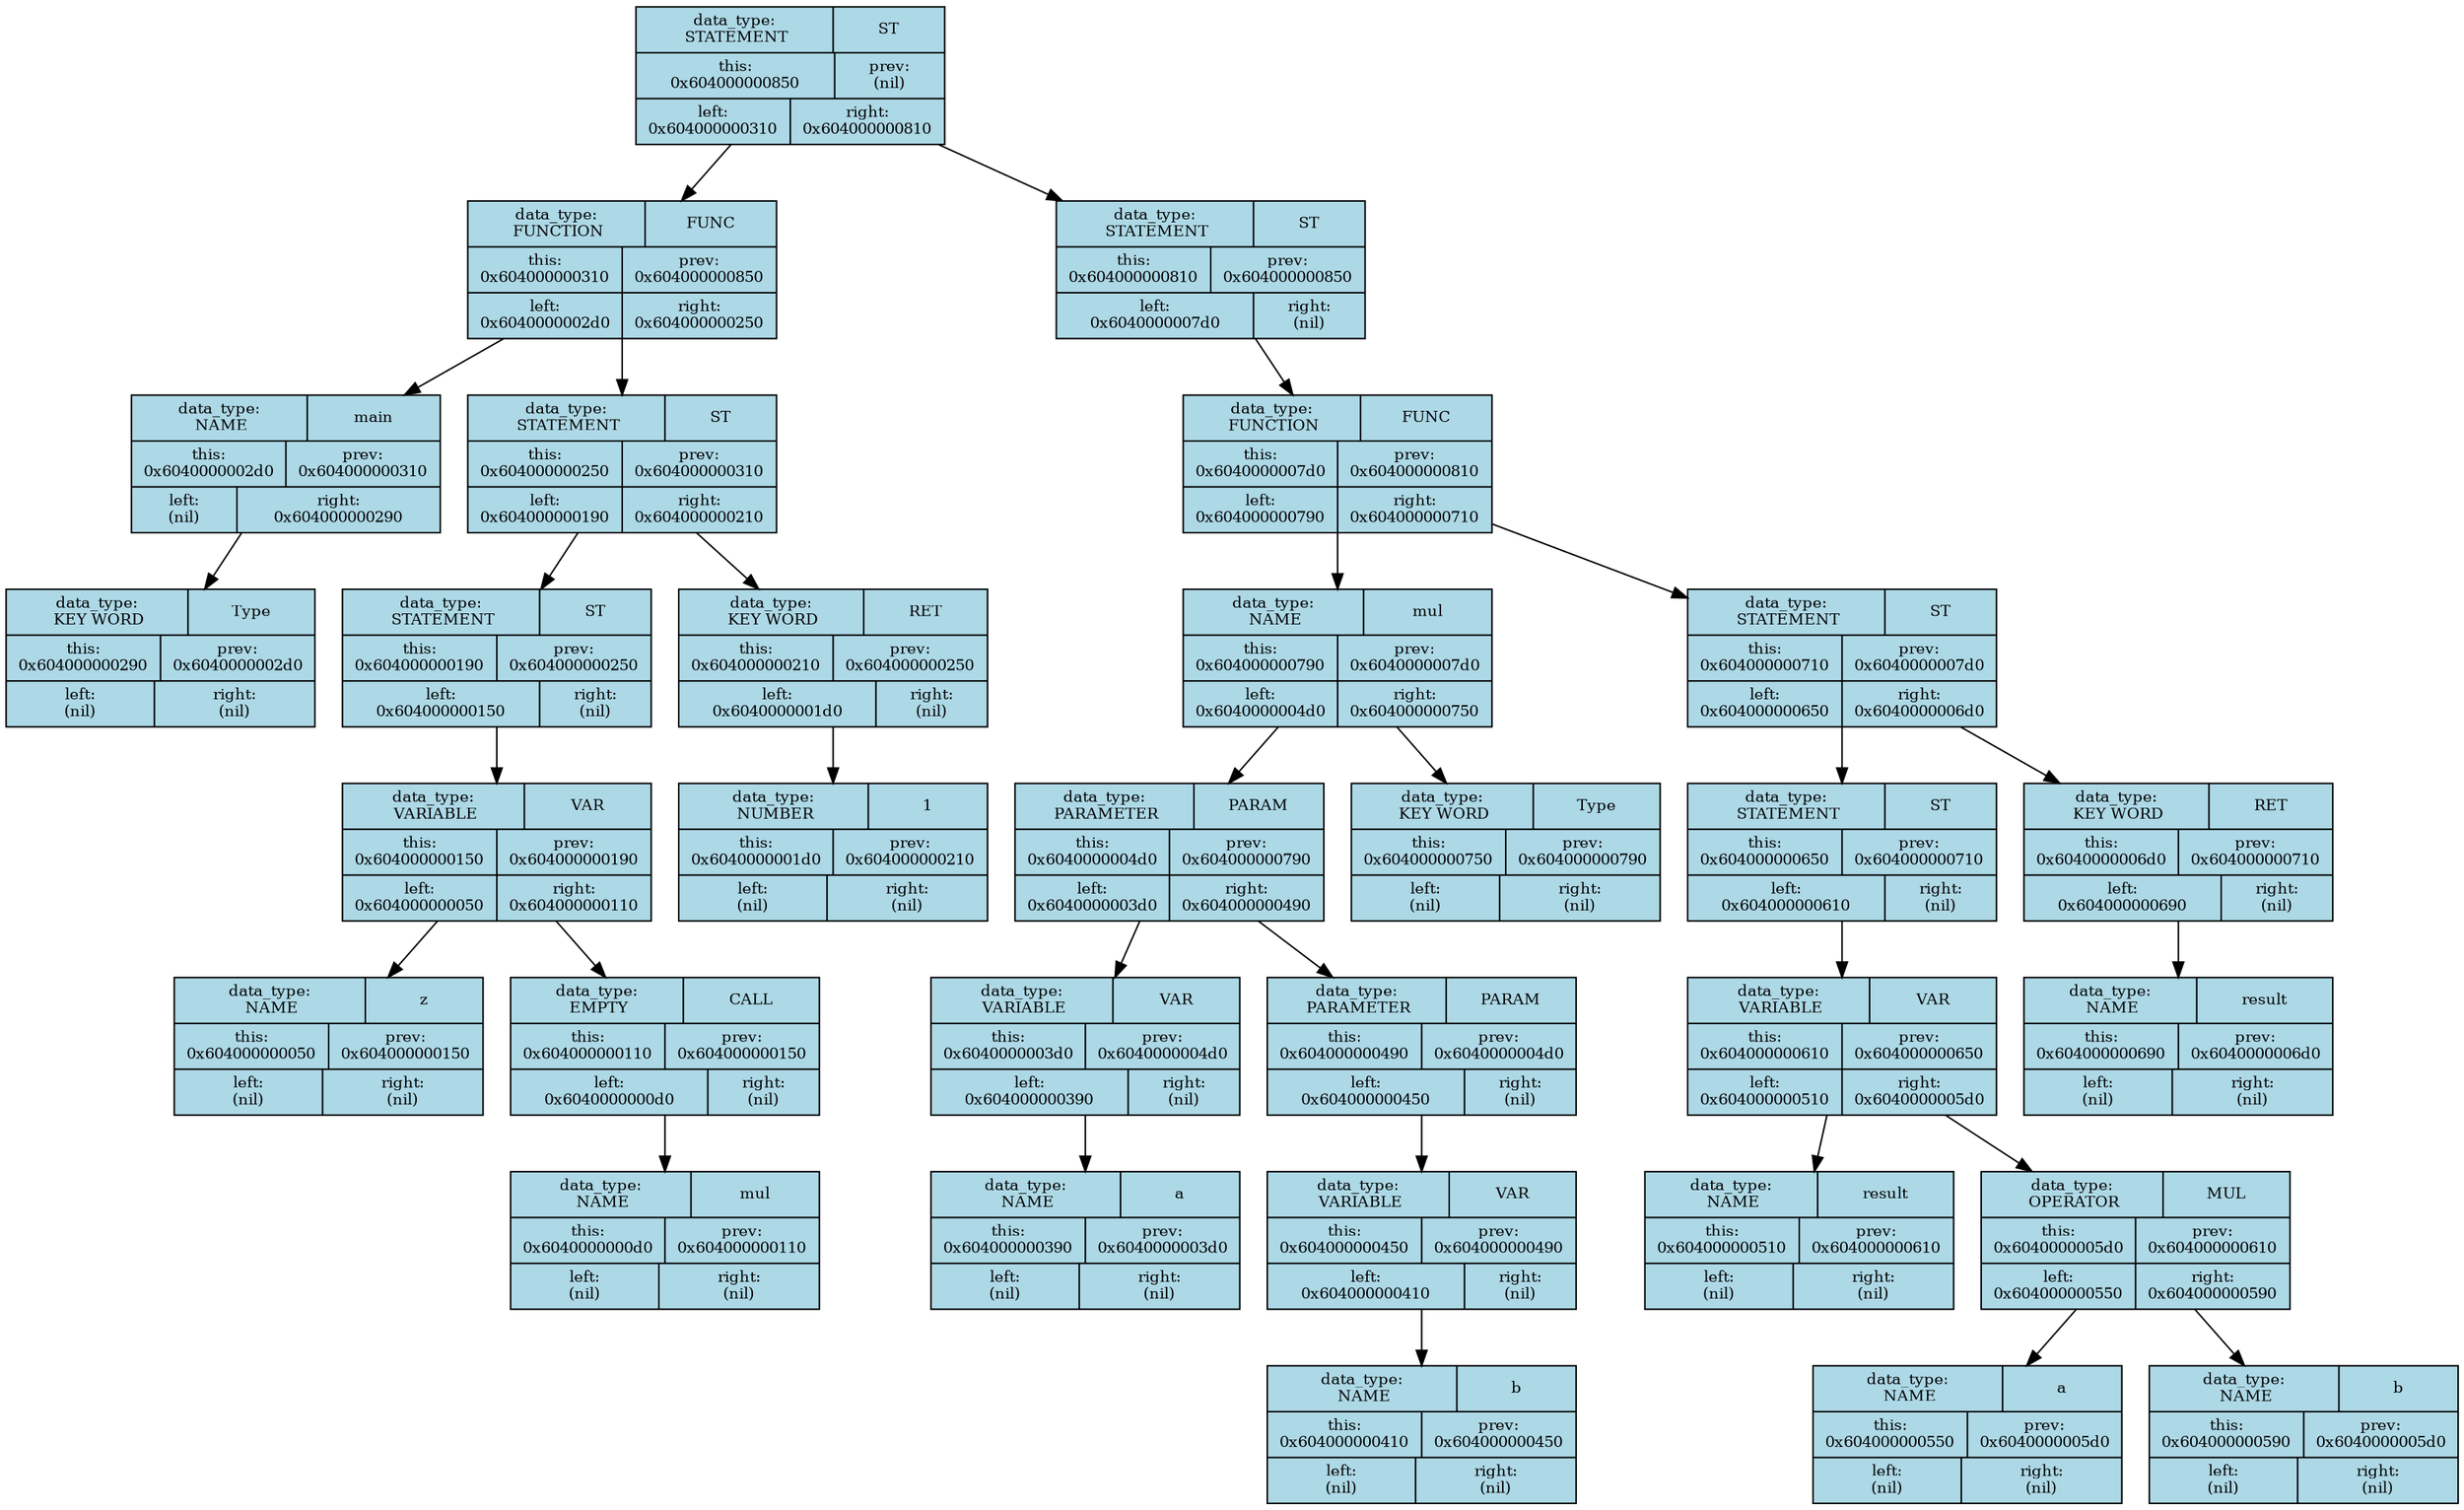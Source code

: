 digraph G{
    rankdir = TB;
    edge[ colour = black ];
    node[ colour = black, shape = rectangle, fontsize = 10 ];
    node33 [shape = record, style = filled, fillcolor = lightblue, label = "{{ <data_type> data_type:\n STATEMENT | <data> ST } | { <this> this:\n0x604000000850 | <prev> prev:\n(nil) } | { <left> left:\n0x604000000310 | <right> right:\n0x604000000810 }}"];
    node12 [shape = record, style = filled, fillcolor = lightblue, label = "{{ <data_type> data_type:\n FUNCTION | <data> FUNC } | { <this> this:\n0x604000000310 | <prev> prev:\n0x604000000850 } | { <left> left:\n0x6040000002d0 | <right> right:\n0x604000000250 }}"];
    node11 [shape = record, style = filled, fillcolor = lightblue, label = "{{ <data_type> data_type:\n NAME | <data> main } | { <this> this:\n0x6040000002d0 | <prev> prev:\n0x604000000310 } | { <left> left:\n(nil) | <right> right:\n0x604000000290 }}"];
    node10 [shape = record, style = filled, fillcolor = lightblue, label = "{{ <data_type> data_type:\n KEY WORD | <data> Type } | { <this> this:\n0x604000000290 | <prev> prev:\n0x6040000002d0 } | { <left> left:\n(nil) | <right> right:\n(nil) }}"];
    node9 [shape = record, style = filled, fillcolor = lightblue, label = "{{ <data_type> data_type:\n STATEMENT | <data> ST } | { <this> this:\n0x604000000250 | <prev> prev:\n0x604000000310 } | { <left> left:\n0x604000000190 | <right> right:\n0x604000000210 }}"];
    node6 [shape = record, style = filled, fillcolor = lightblue, label = "{{ <data_type> data_type:\n STATEMENT | <data> ST } | { <this> this:\n0x604000000190 | <prev> prev:\n0x604000000250 } | { <left> left:\n0x604000000150 | <right> right:\n(nil) }}"];
    node5 [shape = record, style = filled, fillcolor = lightblue, label = "{{ <data_type> data_type:\n VARIABLE | <data> VAR } | { <this> this:\n0x604000000150 | <prev> prev:\n0x604000000190 } | { <left> left:\n0x604000000050 | <right> right:\n0x604000000110 }}"];
    node1 [shape = record, style = filled, fillcolor = lightblue, label = "{{ <data_type> data_type:\n NAME | <data> z } | { <this> this:\n0x604000000050 | <prev> prev:\n0x604000000150 } | { <left> left:\n(nil) | <right> right:\n(nil) }}"];
    node4 [shape = record, style = filled, fillcolor = lightblue, label = "{{ <data_type> data_type:\n EMPTY | <data> CALL } | { <this> this:\n0x604000000110 | <prev> prev:\n0x604000000150 } | { <left> left:\n0x6040000000d0 | <right> right:\n(nil) }}"];
    node3 [shape = record, style = filled, fillcolor = lightblue, label = "{{ <data_type> data_type:\n NAME | <data> mul } | { <this> this:\n0x6040000000d0 | <prev> prev:\n0x604000000110 } | { <left> left:\n(nil) | <right> right:\n(nil) }}"];
    node8 [shape = record, style = filled, fillcolor = lightblue, label = "{{ <data_type> data_type:\n KEY WORD | <data> RET } | { <this> this:\n0x604000000210 | <prev> prev:\n0x604000000250 } | { <left> left:\n0x6040000001d0 | <right> right:\n(nil) }}"];
    node7 [shape = record, style = filled, fillcolor = lightblue, label = "{{ <data_type> data_type:\n NUMBER | <data> 1 } | { <this> this:\n0x6040000001d0 | <prev> prev:\n0x604000000210 } | { <left> left:\n(nil) | <right> right:\n(nil) }}"];
    node32 [shape = record, style = filled, fillcolor = lightblue, label = "{{ <data_type> data_type:\n STATEMENT | <data> ST } | { <this> this:\n0x604000000810 | <prev> prev:\n0x604000000850 } | { <left> left:\n0x6040000007d0 | <right> right:\n(nil) }}"];
    node31 [shape = record, style = filled, fillcolor = lightblue, label = "{{ <data_type> data_type:\n FUNCTION | <data> FUNC } | { <this> this:\n0x6040000007d0 | <prev> prev:\n0x604000000810 } | { <left> left:\n0x604000000790 | <right> right:\n0x604000000710 }}"];
    node30 [shape = record, style = filled, fillcolor = lightblue, label = "{{ <data_type> data_type:\n NAME | <data> mul } | { <this> this:\n0x604000000790 | <prev> prev:\n0x6040000007d0 } | { <left> left:\n0x6040000004d0 | <right> right:\n0x604000000750 }}"];
    node19 [shape = record, style = filled, fillcolor = lightblue, label = "{{ <data_type> data_type:\n PARAMETER | <data> PARAM } | { <this> this:\n0x6040000004d0 | <prev> prev:\n0x604000000790 } | { <left> left:\n0x6040000003d0 | <right> right:\n0x604000000490 }}"];
    node15 [shape = record, style = filled, fillcolor = lightblue, label = "{{ <data_type> data_type:\n VARIABLE | <data> VAR } | { <this> this:\n0x6040000003d0 | <prev> prev:\n0x6040000004d0 } | { <left> left:\n0x604000000390 | <right> right:\n(nil) }}"];
    node14 [shape = record, style = filled, fillcolor = lightblue, label = "{{ <data_type> data_type:\n NAME | <data> a } | { <this> this:\n0x604000000390 | <prev> prev:\n0x6040000003d0 } | { <left> left:\n(nil) | <right> right:\n(nil) }}"];
    node18 [shape = record, style = filled, fillcolor = lightblue, label = "{{ <data_type> data_type:\n PARAMETER | <data> PARAM } | { <this> this:\n0x604000000490 | <prev> prev:\n0x6040000004d0 } | { <left> left:\n0x604000000450 | <right> right:\n(nil) }}"];
    node17 [shape = record, style = filled, fillcolor = lightblue, label = "{{ <data_type> data_type:\n VARIABLE | <data> VAR } | { <this> this:\n0x604000000450 | <prev> prev:\n0x604000000490 } | { <left> left:\n0x604000000410 | <right> right:\n(nil) }}"];
    node16 [shape = record, style = filled, fillcolor = lightblue, label = "{{ <data_type> data_type:\n NAME | <data> b } | { <this> this:\n0x604000000410 | <prev> prev:\n0x604000000450 } | { <left> left:\n(nil) | <right> right:\n(nil) }}"];
    node29 [shape = record, style = filled, fillcolor = lightblue, label = "{{ <data_type> data_type:\n KEY WORD | <data> Type } | { <this> this:\n0x604000000750 | <prev> prev:\n0x604000000790 } | { <left> left:\n(nil) | <right> right:\n(nil) }}"];
    node28 [shape = record, style = filled, fillcolor = lightblue, label = "{{ <data_type> data_type:\n STATEMENT | <data> ST } | { <this> this:\n0x604000000710 | <prev> prev:\n0x6040000007d0 } | { <left> left:\n0x604000000650 | <right> right:\n0x6040000006d0 }}"];
    node25 [shape = record, style = filled, fillcolor = lightblue, label = "{{ <data_type> data_type:\n STATEMENT | <data> ST } | { <this> this:\n0x604000000650 | <prev> prev:\n0x604000000710 } | { <left> left:\n0x604000000610 | <right> right:\n(nil) }}"];
    node24 [shape = record, style = filled, fillcolor = lightblue, label = "{{ <data_type> data_type:\n VARIABLE | <data> VAR } | { <this> this:\n0x604000000610 | <prev> prev:\n0x604000000650 } | { <left> left:\n0x604000000510 | <right> right:\n0x6040000005d0 }}"];
    node20 [shape = record, style = filled, fillcolor = lightblue, label = "{{ <data_type> data_type:\n NAME | <data> result } | { <this> this:\n0x604000000510 | <prev> prev:\n0x604000000610 } | { <left> left:\n(nil) | <right> right:\n(nil) }}"];
    node23 [shape = record, style = filled, fillcolor = lightblue, label = "{{ <data_type> data_type:\n OPERATOR | <data> MUL } | { <this> this:\n0x6040000005d0 | <prev> prev:\n0x604000000610 } | { <left> left:\n0x604000000550 | <right> right:\n0x604000000590 }}"];
    node21 [shape = record, style = filled, fillcolor = lightblue, label = "{{ <data_type> data_type:\n NAME | <data> a } | { <this> this:\n0x604000000550 | <prev> prev:\n0x6040000005d0 } | { <left> left:\n(nil) | <right> right:\n(nil) }}"];
    node22 [shape = record, style = filled, fillcolor = lightblue, label = "{{ <data_type> data_type:\n NAME | <data> b } | { <this> this:\n0x604000000590 | <prev> prev:\n0x6040000005d0 } | { <left> left:\n(nil) | <right> right:\n(nil) }}"];
    node27 [shape = record, style = filled, fillcolor = lightblue, label = "{{ <data_type> data_type:\n KEY WORD | <data> RET } | { <this> this:\n0x6040000006d0 | <prev> prev:\n0x604000000710 } | { <left> left:\n0x604000000690 | <right> right:\n(nil) }}"];
    node26 [shape = record, style = filled, fillcolor = lightblue, label = "{{ <data_type> data_type:\n NAME | <data> result } | { <this> this:\n0x604000000690 | <prev> prev:\n0x6040000006d0 } | { <left> left:\n(nil) | <right> right:\n(nil) }}"];
    node33 -> node12;
    node12 -> node11;
    node11 -> node10;
    node9 -> node6;
    node6 -> node5;
    node5 -> node1;
    node4 -> node3;
    node5 -> node4;
    node8 -> node7;
    node9 -> node8;
    node12 -> node9;
    node32 -> node31;
    node31 -> node30;
    node30 -> node19;
    node19 -> node15;
    node15 -> node14;
    node18 -> node17;
    node17 -> node16;
    node19 -> node18;
    node30 -> node29;
    node28 -> node25;
    node25 -> node24;
    node24 -> node20;
    node23 -> node21;
    node23 -> node22;
    node24 -> node23;
    node27 -> node26;
    node28 -> node27;
    node31 -> node28;
    node33 -> node32;
}

